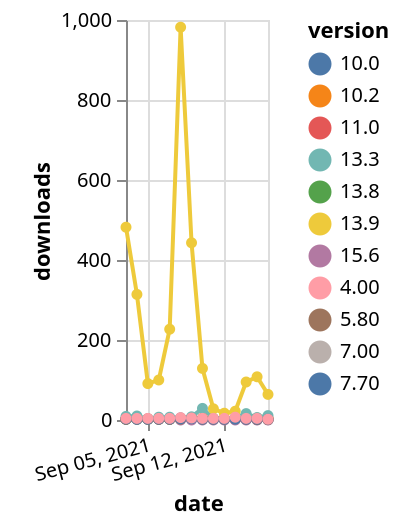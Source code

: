 {"$schema": "https://vega.github.io/schema/vega-lite/v5.json", "description": "A simple bar chart with embedded data.", "data": {"values": [{"date": "2021-09-03", "total": 7328, "delta": 2, "version": "7.70"}, {"date": "2021-09-04", "total": 7330, "delta": 2, "version": "7.70"}, {"date": "2021-09-05", "total": 7332, "delta": 2, "version": "7.70"}, {"date": "2021-09-06", "total": 7334, "delta": 2, "version": "7.70"}, {"date": "2021-09-07", "total": 7336, "delta": 2, "version": "7.70"}, {"date": "2021-09-08", "total": 7341, "delta": 5, "version": "7.70"}, {"date": "2021-09-09", "total": 7346, "delta": 5, "version": "7.70"}, {"date": "2021-09-10", "total": 7348, "delta": 2, "version": "7.70"}, {"date": "2021-09-11", "total": 7350, "delta": 2, "version": "7.70"}, {"date": "2021-09-12", "total": 7352, "delta": 2, "version": "7.70"}, {"date": "2021-09-13", "total": 7356, "delta": 4, "version": "7.70"}, {"date": "2021-09-14", "total": 7358, "delta": 2, "version": "7.70"}, {"date": "2021-09-15", "total": 7359, "delta": 1, "version": "7.70"}, {"date": "2021-09-16", "total": 7360, "delta": 1, "version": "7.70"}, {"date": "2021-09-03", "total": 25537, "delta": 2, "version": "11.0"}, {"date": "2021-09-04", "total": 25540, "delta": 3, "version": "11.0"}, {"date": "2021-09-05", "total": 25542, "delta": 2, "version": "11.0"}, {"date": "2021-09-06", "total": 25544, "delta": 2, "version": "11.0"}, {"date": "2021-09-07", "total": 25546, "delta": 2, "version": "11.0"}, {"date": "2021-09-08", "total": 25550, "delta": 4, "version": "11.0"}, {"date": "2021-09-09", "total": 25555, "delta": 5, "version": "11.0"}, {"date": "2021-09-10", "total": 25559, "delta": 4, "version": "11.0"}, {"date": "2021-09-11", "total": 25561, "delta": 2, "version": "11.0"}, {"date": "2021-09-12", "total": 25564, "delta": 3, "version": "11.0"}, {"date": "2021-09-13", "total": 25566, "delta": 2, "version": "11.0"}, {"date": "2021-09-14", "total": 25568, "delta": 2, "version": "11.0"}, {"date": "2021-09-15", "total": 25570, "delta": 2, "version": "11.0"}, {"date": "2021-09-16", "total": 25571, "delta": 1, "version": "11.0"}, {"date": "2021-09-03", "total": 4055, "delta": 2, "version": "13.8"}, {"date": "2021-09-04", "total": 4057, "delta": 2, "version": "13.8"}, {"date": "2021-09-05", "total": 4059, "delta": 2, "version": "13.8"}, {"date": "2021-09-06", "total": 4062, "delta": 3, "version": "13.8"}, {"date": "2021-09-07", "total": 4064, "delta": 2, "version": "13.8"}, {"date": "2021-09-08", "total": 4067, "delta": 3, "version": "13.8"}, {"date": "2021-09-09", "total": 4071, "delta": 4, "version": "13.8"}, {"date": "2021-09-10", "total": 4073, "delta": 2, "version": "13.8"}, {"date": "2021-09-11", "total": 4075, "delta": 2, "version": "13.8"}, {"date": "2021-09-12", "total": 4077, "delta": 2, "version": "13.8"}, {"date": "2021-09-13", "total": 4079, "delta": 2, "version": "13.8"}, {"date": "2021-09-14", "total": 4081, "delta": 2, "version": "13.8"}, {"date": "2021-09-15", "total": 4083, "delta": 2, "version": "13.8"}, {"date": "2021-09-16", "total": 4084, "delta": 1, "version": "13.8"}, {"date": "2021-09-03", "total": 3999, "delta": 3, "version": "7.00"}, {"date": "2021-09-04", "total": 4001, "delta": 2, "version": "7.00"}, {"date": "2021-09-05", "total": 4003, "delta": 2, "version": "7.00"}, {"date": "2021-09-06", "total": 4005, "delta": 2, "version": "7.00"}, {"date": "2021-09-07", "total": 4007, "delta": 2, "version": "7.00"}, {"date": "2021-09-08", "total": 4010, "delta": 3, "version": "7.00"}, {"date": "2021-09-09", "total": 4015, "delta": 5, "version": "7.00"}, {"date": "2021-09-10", "total": 4017, "delta": 2, "version": "7.00"}, {"date": "2021-09-11", "total": 4019, "delta": 2, "version": "7.00"}, {"date": "2021-09-12", "total": 4021, "delta": 2, "version": "7.00"}, {"date": "2021-09-13", "total": 4027, "delta": 6, "version": "7.00"}, {"date": "2021-09-14", "total": 4029, "delta": 2, "version": "7.00"}, {"date": "2021-09-15", "total": 4030, "delta": 1, "version": "7.00"}, {"date": "2021-09-16", "total": 4031, "delta": 1, "version": "7.00"}, {"date": "2021-09-03", "total": 6160, "delta": 2, "version": "10.2"}, {"date": "2021-09-04", "total": 6164, "delta": 4, "version": "10.2"}, {"date": "2021-09-05", "total": 6167, "delta": 3, "version": "10.2"}, {"date": "2021-09-06", "total": 6169, "delta": 2, "version": "10.2"}, {"date": "2021-09-07", "total": 6171, "delta": 2, "version": "10.2"}, {"date": "2021-09-08", "total": 6174, "delta": 3, "version": "10.2"}, {"date": "2021-09-09", "total": 6177, "delta": 3, "version": "10.2"}, {"date": "2021-09-10", "total": 6181, "delta": 4, "version": "10.2"}, {"date": "2021-09-11", "total": 6185, "delta": 4, "version": "10.2"}, {"date": "2021-09-12", "total": 6188, "delta": 3, "version": "10.2"}, {"date": "2021-09-13", "total": 6190, "delta": 2, "version": "10.2"}, {"date": "2021-09-14", "total": 6193, "delta": 3, "version": "10.2"}, {"date": "2021-09-15", "total": 6198, "delta": 5, "version": "10.2"}, {"date": "2021-09-16", "total": 6203, "delta": 5, "version": "10.2"}, {"date": "2021-09-03", "total": 35855, "delta": 9, "version": "13.3"}, {"date": "2021-09-04", "total": 35865, "delta": 10, "version": "13.3"}, {"date": "2021-09-05", "total": 35868, "delta": 3, "version": "13.3"}, {"date": "2021-09-06", "total": 35875, "delta": 7, "version": "13.3"}, {"date": "2021-09-07", "total": 35882, "delta": 7, "version": "13.3"}, {"date": "2021-09-08", "total": 35887, "delta": 5, "version": "13.3"}, {"date": "2021-09-09", "total": 35895, "delta": 8, "version": "13.3"}, {"date": "2021-09-10", "total": 35924, "delta": 29, "version": "13.3"}, {"date": "2021-09-11", "total": 35928, "delta": 4, "version": "13.3"}, {"date": "2021-09-12", "total": 35930, "delta": 2, "version": "13.3"}, {"date": "2021-09-13", "total": 35936, "delta": 6, "version": "13.3"}, {"date": "2021-09-14", "total": 35952, "delta": 16, "version": "13.3"}, {"date": "2021-09-15", "total": 35958, "delta": 6, "version": "13.3"}, {"date": "2021-09-16", "total": 35969, "delta": 11, "version": "13.3"}, {"date": "2021-09-08", "total": 3, "delta": 0, "version": "15.6"}, {"date": "2021-09-09", "total": 1302, "delta": 0, "version": "15.6"}, {"date": "2021-09-10", "total": 2523, "delta": 0, "version": "15.6"}, {"date": "2021-09-11", "total": 3226, "delta": 0, "version": "15.6"}, {"date": "2021-09-12", "total": 3917, "delta": 0, "version": "15.6"}, {"date": "2021-09-13", "total": 4538, "delta": 0, "version": "15.6"}, {"date": "2021-09-14", "total": 5841, "delta": 0, "version": "15.6"}, {"date": "2021-09-15", "total": 6570, "delta": 0, "version": "15.6"}, {"date": "2021-09-16", "total": 7531, "delta": 0, "version": "15.6"}, {"date": "2021-09-03", "total": 3596, "delta": 3, "version": "5.80"}, {"date": "2021-09-04", "total": 3598, "delta": 2, "version": "5.80"}, {"date": "2021-09-05", "total": 3600, "delta": 2, "version": "5.80"}, {"date": "2021-09-06", "total": 3602, "delta": 2, "version": "5.80"}, {"date": "2021-09-07", "total": 3604, "delta": 2, "version": "5.80"}, {"date": "2021-09-08", "total": 3606, "delta": 2, "version": "5.80"}, {"date": "2021-09-09", "total": 3610, "delta": 4, "version": "5.80"}, {"date": "2021-09-10", "total": 3612, "delta": 2, "version": "5.80"}, {"date": "2021-09-11", "total": 3614, "delta": 2, "version": "5.80"}, {"date": "2021-09-12", "total": 3616, "delta": 2, "version": "5.80"}, {"date": "2021-09-13", "total": 3620, "delta": 4, "version": "5.80"}, {"date": "2021-09-14", "total": 3622, "delta": 2, "version": "5.80"}, {"date": "2021-09-15", "total": 3623, "delta": 1, "version": "5.80"}, {"date": "2021-09-16", "total": 3624, "delta": 1, "version": "5.80"}, {"date": "2021-09-03", "total": 86820, "delta": 482, "version": "13.9"}, {"date": "2021-09-04", "total": 87134, "delta": 314, "version": "13.9"}, {"date": "2021-09-05", "total": 87225, "delta": 91, "version": "13.9"}, {"date": "2021-09-06", "total": 87325, "delta": 100, "version": "13.9"}, {"date": "2021-09-07", "total": 87552, "delta": 227, "version": "13.9"}, {"date": "2021-09-08", "total": 88534, "delta": 982, "version": "13.9"}, {"date": "2021-09-09", "total": 88977, "delta": 443, "version": "13.9"}, {"date": "2021-09-10", "total": 89106, "delta": 129, "version": "13.9"}, {"date": "2021-09-11", "total": 89134, "delta": 28, "version": "13.9"}, {"date": "2021-09-12", "total": 89151, "delta": 17, "version": "13.9"}, {"date": "2021-09-13", "total": 89173, "delta": 22, "version": "13.9"}, {"date": "2021-09-14", "total": 89268, "delta": 95, "version": "13.9"}, {"date": "2021-09-15", "total": 89376, "delta": 108, "version": "13.9"}, {"date": "2021-09-16", "total": 89440, "delta": 64, "version": "13.9"}, {"date": "2021-09-03", "total": 2772, "delta": 2, "version": "10.0"}, {"date": "2021-09-04", "total": 2774, "delta": 2, "version": "10.0"}, {"date": "2021-09-05", "total": 2776, "delta": 2, "version": "10.0"}, {"date": "2021-09-06", "total": 2778, "delta": 2, "version": "10.0"}, {"date": "2021-09-07", "total": 2780, "delta": 2, "version": "10.0"}, {"date": "2021-09-08", "total": 2783, "delta": 3, "version": "10.0"}, {"date": "2021-09-09", "total": 2786, "delta": 3, "version": "10.0"}, {"date": "2021-09-10", "total": 2788, "delta": 2, "version": "10.0"}, {"date": "2021-09-11", "total": 2790, "delta": 2, "version": "10.0"}, {"date": "2021-09-12", "total": 2792, "delta": 2, "version": "10.0"}, {"date": "2021-09-13", "total": 2794, "delta": 2, "version": "10.0"}, {"date": "2021-09-14", "total": 2796, "delta": 2, "version": "10.0"}, {"date": "2021-09-15", "total": 2798, "delta": 2, "version": "10.0"}, {"date": "2021-09-16", "total": 2800, "delta": 2, "version": "10.0"}, {"date": "2021-09-03", "total": 5307, "delta": 4, "version": "4.00"}, {"date": "2021-09-04", "total": 5311, "delta": 4, "version": "4.00"}, {"date": "2021-09-05", "total": 5315, "delta": 4, "version": "4.00"}, {"date": "2021-09-06", "total": 5319, "delta": 4, "version": "4.00"}, {"date": "2021-09-07", "total": 5323, "delta": 4, "version": "4.00"}, {"date": "2021-09-08", "total": 5329, "delta": 6, "version": "4.00"}, {"date": "2021-09-09", "total": 5334, "delta": 5, "version": "4.00"}, {"date": "2021-09-10", "total": 5338, "delta": 4, "version": "4.00"}, {"date": "2021-09-11", "total": 5342, "delta": 4, "version": "4.00"}, {"date": "2021-09-12", "total": 5346, "delta": 4, "version": "4.00"}, {"date": "2021-09-13", "total": 5353, "delta": 7, "version": "4.00"}, {"date": "2021-09-14", "total": 5357, "delta": 4, "version": "4.00"}, {"date": "2021-09-15", "total": 5361, "delta": 4, "version": "4.00"}, {"date": "2021-09-16", "total": 5363, "delta": 2, "version": "4.00"}]}, "width": "container", "mark": {"type": "line", "point": {"filled": true}}, "encoding": {"x": {"field": "date", "type": "temporal", "timeUnit": "yearmonthdate", "title": "date", "axis": {"labelAngle": -15}}, "y": {"field": "delta", "type": "quantitative", "title": "downloads"}, "color": {"field": "version", "type": "nominal"}, "tooltip": {"field": "delta"}}}